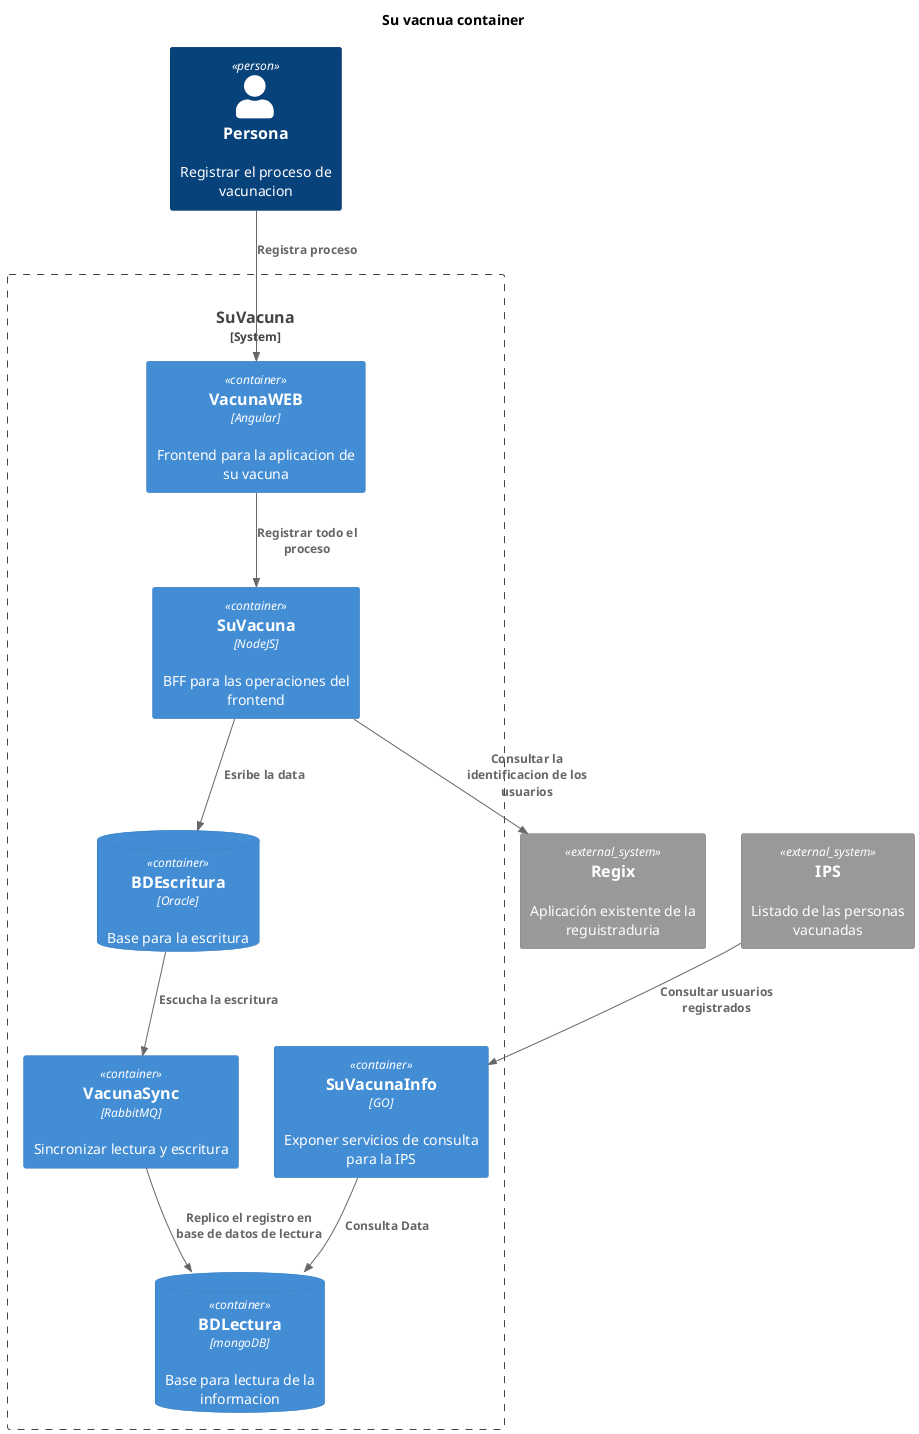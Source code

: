 @startuml "Su vacuna Container"
!include <C4/C4_Container>

title Su vacnua container



Person(persona, "Persona", "Registrar el proceso de vacunacion")
System_Boundary(suVacuna, "SuVacuna", "Registrar la vacunacion contra el covid 19"){

    Container(vacunaWeb, "VacunaWEB", "Angular","Frontend para la aplicacion de su vacuna")
    Container(vacunaNode, "SuVacuna", "NodeJS","BFF para las operaciones del frontend")
    Container(vacunaGO, "SuVacunaInfo", "GO","Exponer servicios de consulta para la IPS")
    Container(vacunaSYNC, "VacunaSync", "RabbitMQ","Sincronizar lectura y escritura")

    ContainerDb(mongo, "BDLectura","mongoDB", "Base para lectura de la informacion")
    ContainerDb(oracle, "BDEscritura","Oracle", "Base para la escritura")

    Rel(vacunaWeb, vacunaNode, "Registrar todo el proceso")
    Rel(vacunaGO, mongo, "Consulta Data")
    Rel(vacunaNode, oracle, "Esribe la data")

    Rel(oracle,vacunaSYNC , "Escucha la escritura")
    Rel(vacunaSYNC, mongo, "Replico el registro en base de datos de lectura")

}
System_Ext(regix, "Regix", "Aplicación existente de la reguistraduria")
System_Ext(ips, "IPS", "Listado de las personas vacunadas")

Rel(persona, vacunaWeb, "Registra proceso")
Rel(vacunaNode, regix, "Consultar la identificacion de los usuarios")
Rel(ips, vacunaGO, "Consultar usuarios registrados")


@enduml